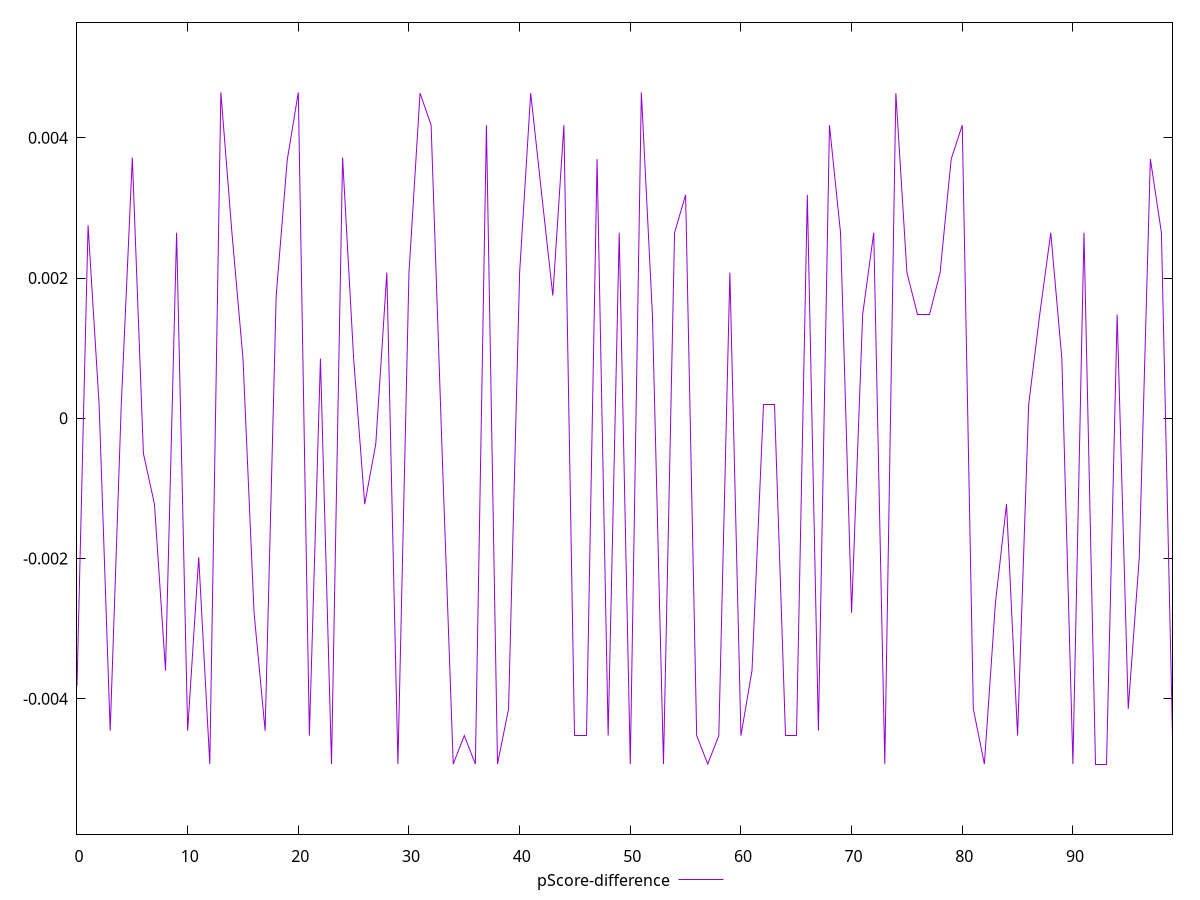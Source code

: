 reset

$pScoreDifference <<EOF
0 -0.003820488846306036
1 0.0027521983514116055
2 0.00019072068583270152
3 -0.004457294252225408
4 0.00019072068583270152
5 0.0037182073683034167
6 -0.0005010742659318224
7 -0.001225256415974929
8 -0.0035979075473533406
9 0.002646666879303372
10 -0.004457294252225408
11 -0.0019824163247981197
12 -0.004931822957321863
13 0.004648231415178894
14 0.002646666879303372
15 0.0008507430743767141
16 -0.002773119842727101
17 -0.004457294252225408
18 0.0017497961668426765
19 0.003685417052522233
20 0.004648231415178894
21 -0.004526535494477901
22 0.0008507430743767141
23 -0.004931822957321863
24 0.0037182073683034167
25 0.0008507430743767141
26 -0.001225256415974929
27 -0.00036568426134797605
28 0.002078044736882445
29 -0.004931822957321863
30 0.002078044736882445
31 0.0046375893622611075
32 0.004180911427837053
33 -0.0005010742659318224
34 -0.004931822957321863
35 -0.004526535494477901
36 -0.004931822957321863
37 0.004180911427837053
38 -0.004931822957321863
39 -0.004145744743268787
40 0.002078044736882445
41 0.0046375893622611075
42 0.0031862003898535107
43 0.0017497961668426765
44 0.004180911427837053
45 -0.004526535494477901
46 -0.004526535494477901
47 0.0036973680837035783
48 -0.004526535494477901
49 0.002646666879303372
50 -0.004931822957321863
51 0.004648231415178894
52 0.0014796308990092655
53 -0.004931822957321863
54 0.002646666879303372
55 0.0031862003898535107
56 -0.004526535494477901
57 -0.004931822957321863
58 -0.004526535494477901
59 0.002078044736882445
60 -0.004526535494477901
61 -0.0035979075473533406
62 0.00019072068583270152
63 0.00019072068583270152
64 -0.004526535494477901
65 -0.004526535494477901
66 0.0031862003898535107
67 -0.004457294252225408
68 0.004180911427837053
69 0.002646666879303372
70 -0.002773119842727101
71 0.0014796308990092655
72 0.002646666879303372
73 -0.004931822957321863
74 0.0046375893622611075
75 0.002078044736882445
76 0.0014796308990092655
77 0.0014796308990092655
78 0.002078044736882445
79 0.0036973680837035783
80 0.004180911427837053
81 -0.004145744743268787
82 -0.004931822957321863
83 -0.0026309534147982427
84 -0.001225256415974929
85 -0.004526535494477901
86 0.00019072068583270152
87 0.0014796308990092655
88 0.002646666879303372
89 0.0008507430743767141
90 -0.004931822957321863
91 0.002646666879303372
92 -0.004931822957321863
93 -0.004931822957321863
94 0.0014796308990092655
95 -0.004145744743268787
96 -0.0019824163247981197
97 0.0036973680837035783
98 0.002646666879303372
99 -0.004526535494477901
EOF

set key outside below
set xrange [0:99]
set yrange [-0.005931822957321863:0.005648231415178894]
set trange [-0.005931822957321863:0.005648231415178894]
set terminal svg size 640, 500 enhanced background rgb 'white'
set output "report_00026_2021-02-22T21:38:55.199Z/max-potential-fid/samples/pages+cached+noadtech+nomedia+nocss/pScore-difference/values.svg"

plot $pScoreDifference title "pScore-difference" with line

reset

